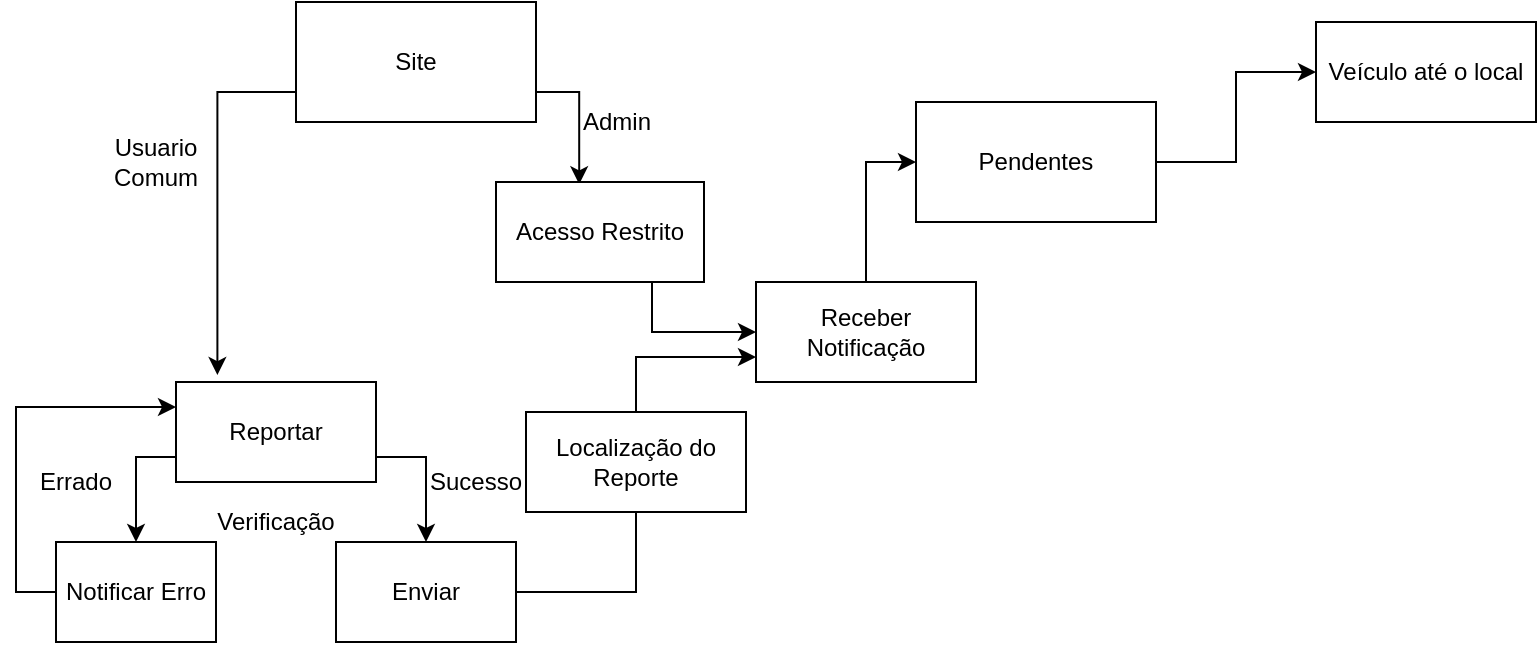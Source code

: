 <mxfile version="15.1.2" type="github"><diagram id="2VHkytLv2lxk1iysHi9X" name="Page-1"><mxGraphModel dx="1808" dy="548" grid="1" gridSize="10" guides="1" tooltips="1" connect="1" arrows="1" fold="1" page="1" pageScale="1" pageWidth="827" pageHeight="1169" math="0" shadow="0"><root><mxCell id="0"/><mxCell id="1" parent="0"/><mxCell id="HZQ8QvxQaaoHLYyZ-80j-6" style="edgeStyle=orthogonalEdgeStyle;rounded=0;orthogonalLoop=1;jettySize=auto;html=1;exitX=1;exitY=0.75;exitDx=0;exitDy=0;entryX=0.4;entryY=0.023;entryDx=0;entryDy=0;entryPerimeter=0;" parent="1" source="HZQ8QvxQaaoHLYyZ-80j-4" target="HZQ8QvxQaaoHLYyZ-80j-5" edge="1"><mxGeometry relative="1" as="geometry"/></mxCell><mxCell id="HZQ8QvxQaaoHLYyZ-80j-9" style="edgeStyle=orthogonalEdgeStyle;rounded=0;orthogonalLoop=1;jettySize=auto;html=1;exitX=0;exitY=0.75;exitDx=0;exitDy=0;entryX=0.207;entryY=-0.069;entryDx=0;entryDy=0;entryPerimeter=0;" parent="1" source="HZQ8QvxQaaoHLYyZ-80j-4" target="HZQ8QvxQaaoHLYyZ-80j-8" edge="1"><mxGeometry relative="1" as="geometry"/></mxCell><mxCell id="HZQ8QvxQaaoHLYyZ-80j-4" value="Site" style="rounded=0;whiteSpace=wrap;html=1;" parent="1" vertex="1"><mxGeometry x="110" y="240" width="120" height="60" as="geometry"/></mxCell><mxCell id="HZQ8QvxQaaoHLYyZ-80j-14" style="edgeStyle=orthogonalEdgeStyle;rounded=0;orthogonalLoop=1;jettySize=auto;html=1;exitX=0.75;exitY=1;exitDx=0;exitDy=0;entryX=0;entryY=0.5;entryDx=0;entryDy=0;" parent="1" source="HZQ8QvxQaaoHLYyZ-80j-5" target="HZQ8QvxQaaoHLYyZ-80j-13" edge="1"><mxGeometry relative="1" as="geometry"/></mxCell><mxCell id="HZQ8QvxQaaoHLYyZ-80j-5" value="Acesso Restrito" style="rounded=0;whiteSpace=wrap;html=1;" parent="1" vertex="1"><mxGeometry x="210" y="330" width="104" height="50" as="geometry"/></mxCell><mxCell id="HZQ8QvxQaaoHLYyZ-80j-24" style="edgeStyle=orthogonalEdgeStyle;rounded=0;orthogonalLoop=1;jettySize=auto;html=1;exitX=1;exitY=0.75;exitDx=0;exitDy=0;entryX=0.5;entryY=0;entryDx=0;entryDy=0;" parent="1" source="HZQ8QvxQaaoHLYyZ-80j-8" target="HZQ8QvxQaaoHLYyZ-80j-19" edge="1"><mxGeometry relative="1" as="geometry"/></mxCell><mxCell id="HZQ8QvxQaaoHLYyZ-80j-25" style="edgeStyle=orthogonalEdgeStyle;rounded=0;orthogonalLoop=1;jettySize=auto;html=1;exitX=0;exitY=0.75;exitDx=0;exitDy=0;entryX=0.5;entryY=0;entryDx=0;entryDy=0;" parent="1" source="HZQ8QvxQaaoHLYyZ-80j-8" target="HZQ8QvxQaaoHLYyZ-80j-20" edge="1"><mxGeometry relative="1" as="geometry"/></mxCell><mxCell id="HZQ8QvxQaaoHLYyZ-80j-8" value="Reportar" style="rounded=0;whiteSpace=wrap;html=1;" parent="1" vertex="1"><mxGeometry x="50" y="430" width="100" height="50" as="geometry"/></mxCell><mxCell id="HZQ8QvxQaaoHLYyZ-80j-11" value="Usuario Comum" style="text;html=1;strokeColor=none;fillColor=none;align=center;verticalAlign=middle;whiteSpace=wrap;rounded=0;" parent="1" vertex="1"><mxGeometry x="20" y="310" width="40" height="20" as="geometry"/></mxCell><mxCell id="HZQ8QvxQaaoHLYyZ-80j-35" style="edgeStyle=orthogonalEdgeStyle;rounded=0;orthogonalLoop=1;jettySize=auto;html=1;exitX=0.5;exitY=0;exitDx=0;exitDy=0;entryX=0;entryY=0.5;entryDx=0;entryDy=0;" parent="1" source="HZQ8QvxQaaoHLYyZ-80j-13" target="HZQ8QvxQaaoHLYyZ-80j-33" edge="1"><mxGeometry relative="1" as="geometry"/></mxCell><mxCell id="HZQ8QvxQaaoHLYyZ-80j-13" value="Receber Notificação" style="rounded=0;whiteSpace=wrap;html=1;" parent="1" vertex="1"><mxGeometry x="340" y="380" width="110" height="50" as="geometry"/></mxCell><mxCell id="HZQ8QvxQaaoHLYyZ-80j-23" style="edgeStyle=orthogonalEdgeStyle;rounded=0;orthogonalLoop=1;jettySize=auto;html=1;entryX=0;entryY=0.75;entryDx=0;entryDy=0;" parent="1" source="HZQ8QvxQaaoHLYyZ-80j-19" target="HZQ8QvxQaaoHLYyZ-80j-13" edge="1"><mxGeometry relative="1" as="geometry"/></mxCell><mxCell id="HZQ8QvxQaaoHLYyZ-80j-19" value="Enviar" style="rounded=0;whiteSpace=wrap;html=1;" parent="1" vertex="1"><mxGeometry x="130" y="510" width="90" height="50" as="geometry"/></mxCell><mxCell id="HZQ8QvxQaaoHLYyZ-80j-28" style="edgeStyle=orthogonalEdgeStyle;rounded=0;orthogonalLoop=1;jettySize=auto;html=1;exitX=0;exitY=0.5;exitDx=0;exitDy=0;entryX=0;entryY=0.25;entryDx=0;entryDy=0;" parent="1" source="HZQ8QvxQaaoHLYyZ-80j-20" target="HZQ8QvxQaaoHLYyZ-80j-8" edge="1"><mxGeometry relative="1" as="geometry"/></mxCell><mxCell id="HZQ8QvxQaaoHLYyZ-80j-20" value="Notificar Erro" style="rounded=0;whiteSpace=wrap;html=1;" parent="1" vertex="1"><mxGeometry x="-10" y="510" width="80" height="50" as="geometry"/></mxCell><mxCell id="HZQ8QvxQaaoHLYyZ-80j-21" value="Verificação" style="text;html=1;strokeColor=none;fillColor=none;align=center;verticalAlign=middle;whiteSpace=wrap;rounded=0;" parent="1" vertex="1"><mxGeometry x="80" y="490" width="40" height="20" as="geometry"/></mxCell><mxCell id="HZQ8QvxQaaoHLYyZ-80j-26" value="Sucesso" style="text;html=1;strokeColor=none;fillColor=none;align=center;verticalAlign=middle;whiteSpace=wrap;rounded=0;" parent="1" vertex="1"><mxGeometry x="180" y="470" width="40" height="20" as="geometry"/></mxCell><mxCell id="HZQ8QvxQaaoHLYyZ-80j-27" value="Errado" style="text;html=1;strokeColor=none;fillColor=none;align=center;verticalAlign=middle;whiteSpace=wrap;rounded=0;" parent="1" vertex="1"><mxGeometry x="-20" y="470" width="40" height="20" as="geometry"/></mxCell><mxCell id="HZQ8QvxQaaoHLYyZ-80j-29" value="Localização do Reporte" style="rounded=0;whiteSpace=wrap;html=1;" parent="1" vertex="1"><mxGeometry x="225" y="445" width="110" height="50" as="geometry"/></mxCell><mxCell id="HZQ8QvxQaaoHLYyZ-80j-31" value="Veículo até o local" style="rounded=0;whiteSpace=wrap;html=1;" parent="1" vertex="1"><mxGeometry x="620" y="250" width="110" height="50" as="geometry"/></mxCell><mxCell id="HZQ8QvxQaaoHLYyZ-80j-40" style="edgeStyle=orthogonalEdgeStyle;rounded=0;orthogonalLoop=1;jettySize=auto;html=1;exitX=1;exitY=0.5;exitDx=0;exitDy=0;" parent="1" source="HZQ8QvxQaaoHLYyZ-80j-33" target="HZQ8QvxQaaoHLYyZ-80j-31" edge="1"><mxGeometry relative="1" as="geometry"/></mxCell><mxCell id="HZQ8QvxQaaoHLYyZ-80j-33" value="Pendentes" style="rounded=0;whiteSpace=wrap;html=1;" parent="1" vertex="1"><mxGeometry x="420" y="290" width="120" height="60" as="geometry"/></mxCell><mxCell id="HZQ8QvxQaaoHLYyZ-80j-46" value="Admin" style="text;html=1;align=center;verticalAlign=middle;resizable=0;points=[];autosize=1;strokeColor=none;fillColor=none;" parent="1" vertex="1"><mxGeometry x="245" y="290" width="50" height="20" as="geometry"/></mxCell></root></mxGraphModel></diagram></mxfile>